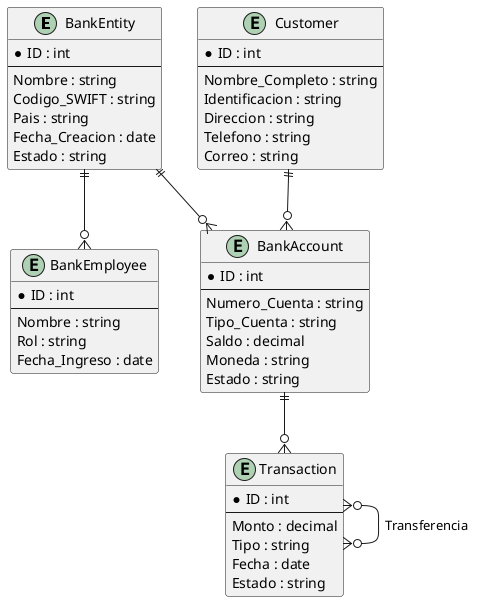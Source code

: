 @startuml
entity "BankEntity" as BE {
  *ID : int
  --
  Nombre : string
  Codigo_SWIFT : string
  Pais : string
  Fecha_Creacion : date
  Estado : string
}

entity "BankAccount" as BA {
  *ID : int
  --
  Numero_Cuenta : string
  Tipo_Cuenta : string
  Saldo : decimal
  Moneda : string
  Estado : string
}

entity "Customer" as C {
  *ID : int
  --
  Nombre_Completo : string
  Identificacion : string
  Direccion : string
  Telefono : string
  Correo : string
}

entity "Transaction" as T {
  *ID : int
  --
  Monto : decimal
  Tipo : string
  Fecha : date
  Estado : string
}

entity "BankEmployee" as BEmp {
  *ID : int
  --
  Nombre : string
  Rol : string
  Fecha_Ingreso : date
}

BE ||--o{ BA
C ||--o{ BA
BA ||--o{ T
BE ||--o{ BEmp
T }o--o{ T : "Transferencia"
@enduml